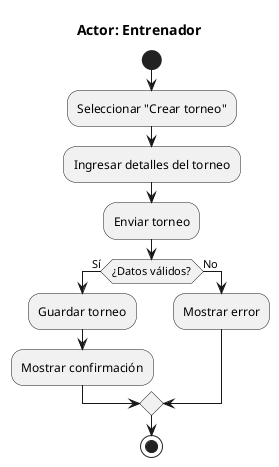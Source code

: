 @startuml
title Actor: Entrenador
start
:Seleccionar "Crear torneo";
:Ingresar detalles del torneo;
:Enviar torneo;
if (¿Datos válidos?) then (Sí)
  :Guardar torneo;
  :Mostrar confirmación;
else (No)
  :Mostrar error;
endif
stop
@enduml